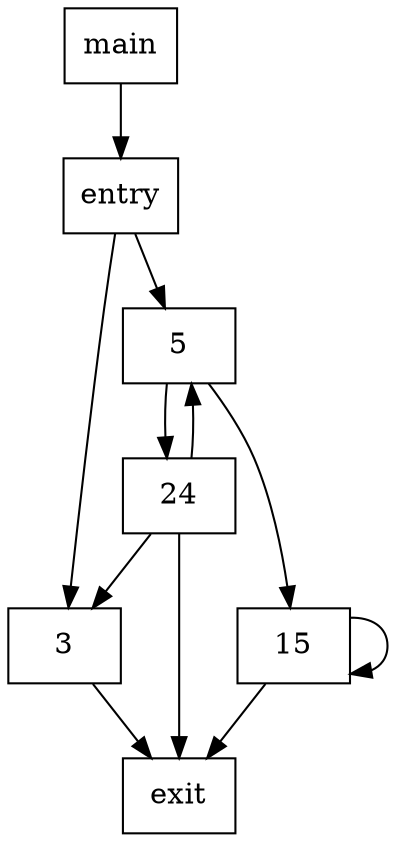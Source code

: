 digraph {
    node [shape=rectangle];
    "main";
    "entry";
    "exit";
    "3";
    "5";
    "15";
    "24";
    
    "main" -> "entry";
    "entry" -> "3";
    "entry" -> "5";
    "3" -> "exit";
    "5" -> "15";
    "5" -> "24";
    "15" -> "exit";
    "15" -> "15";
    "24" -> "exit";
    "24" -> "3";
    "24" -> "5";
}